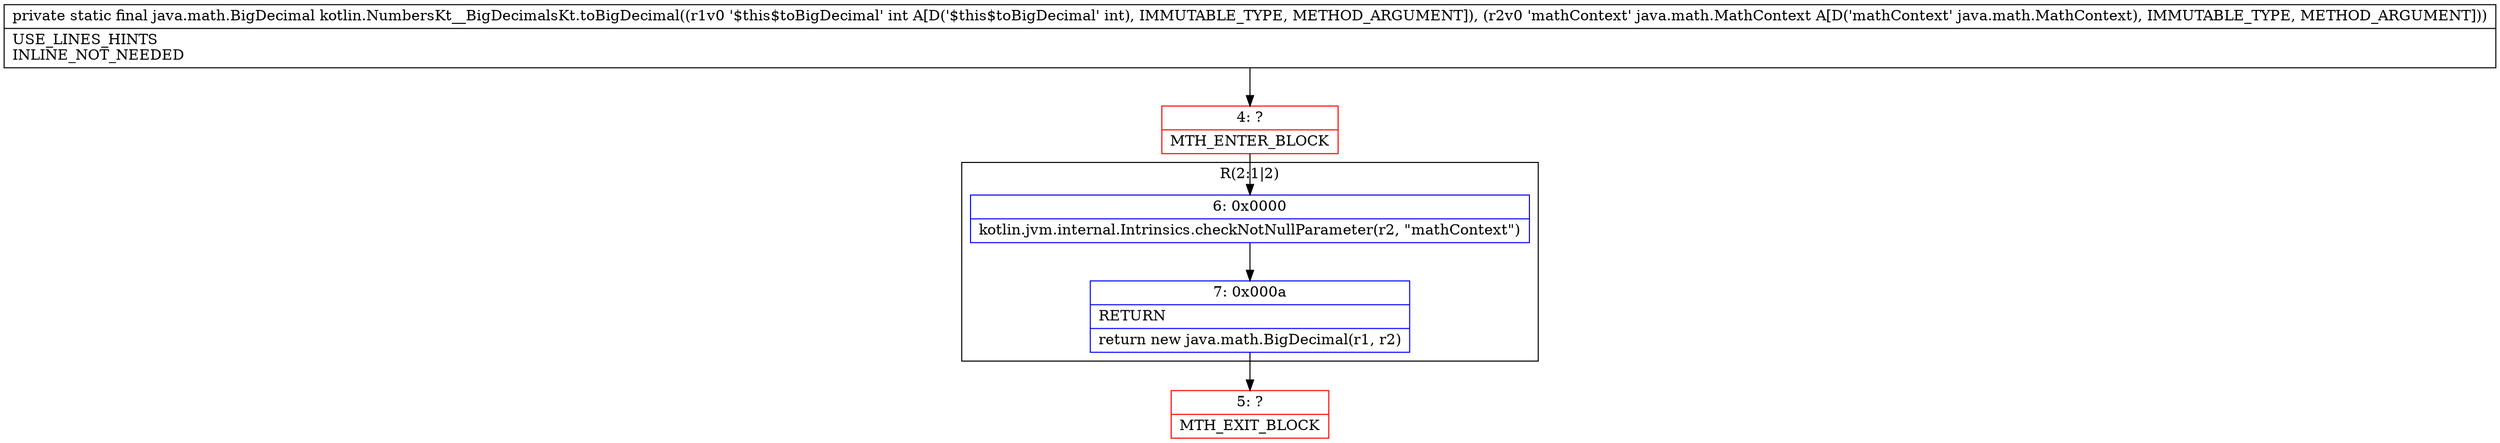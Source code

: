 digraph "CFG forkotlin.NumbersKt__BigDecimalsKt.toBigDecimal(ILjava\/math\/MathContext;)Ljava\/math\/BigDecimal;" {
subgraph cluster_Region_1960888530 {
label = "R(2:1|2)";
node [shape=record,color=blue];
Node_6 [shape=record,label="{6\:\ 0x0000|kotlin.jvm.internal.Intrinsics.checkNotNullParameter(r2, \"mathContext\")\l}"];
Node_7 [shape=record,label="{7\:\ 0x000a|RETURN\l|return new java.math.BigDecimal(r1, r2)\l}"];
}
Node_4 [shape=record,color=red,label="{4\:\ ?|MTH_ENTER_BLOCK\l}"];
Node_5 [shape=record,color=red,label="{5\:\ ?|MTH_EXIT_BLOCK\l}"];
MethodNode[shape=record,label="{private static final java.math.BigDecimal kotlin.NumbersKt__BigDecimalsKt.toBigDecimal((r1v0 '$this$toBigDecimal' int A[D('$this$toBigDecimal' int), IMMUTABLE_TYPE, METHOD_ARGUMENT]), (r2v0 'mathContext' java.math.MathContext A[D('mathContext' java.math.MathContext), IMMUTABLE_TYPE, METHOD_ARGUMENT]))  | USE_LINES_HINTS\lINLINE_NOT_NEEDED\l}"];
MethodNode -> Node_4;Node_6 -> Node_7;
Node_7 -> Node_5;
Node_4 -> Node_6;
}

